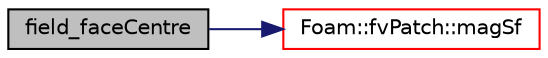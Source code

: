 digraph "field_faceCentre"
{
  bgcolor="transparent";
  edge [fontname="Helvetica",fontsize="10",labelfontname="Helvetica",labelfontsize="10"];
  node [fontname="Helvetica",fontsize="10",shape=record];
  rankdir="LR";
  Node1 [label="field_faceCentre",height=0.2,width=0.4,color="black", fillcolor="grey75", style="filled" fontcolor="black"];
  Node1 -> Node2 [color="midnightblue",fontsize="10",style="solid",fontname="Helvetica"];
  Node2 [label="Foam::fvPatch::magSf",height=0.2,width=0.4,color="red",URL="$classFoam_1_1fvPatch.html#af3911113e534bb184d697a9add80c55c",tooltip="Return face area magnitudes. "];
}
